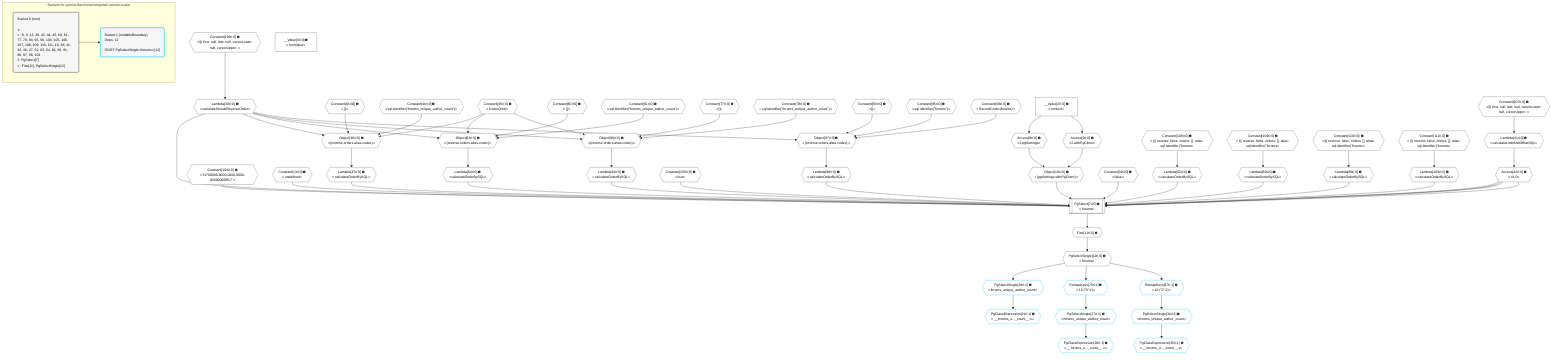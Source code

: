 %%{init: {'themeVariables': { 'fontSize': '12px'}}}%%
graph TD
    classDef path fill:#eee,stroke:#000,color:#000
    classDef plan fill:#fff,stroke-width:1px,color:#000
    classDef itemplan fill:#fff,stroke-width:2px,color:#000
    classDef unbatchedplan fill:#dff,stroke-width:1px,color:#000
    classDef sideeffectplan fill:#fcc,stroke-width:2px,color:#000
    classDef bucket fill:#f6f6f6,color:#000,stroke-width:2px,text-align:left


    %% plan dependencies
    PgSelect7[["PgSelect[7∈0] ➊<br />ᐸforumsᐳ"]]:::plan
    Object10{{"Object[10∈0] ➊<br />ᐸ{pgSettings,withPgClient}ᐳ"}}:::plan
    Constant104{{"Constant[104∈0] ➊<br />ᐸ'f1700000-0000-0000-0000-000000000f17'ᐳ"}}:::plan
    Constant13{{"Constant[13∈0] ➊<br />ᐸundefinedᐳ"}}:::plan
    Access42{{"Access[42∈0] ➊<br />ᐸ41.0ᐳ"}}:::plan
    Lambda47{{"Lambda[47∈0] ➊<br />ᐸcalculateOrderBySQLᐳ"}}:::plan
    Lambda52{{"Lambda[52∈0] ➊<br />ᐸcalculateOrderBySQLᐳ"}}:::plan
    Constant105{{"Constant[105∈0] ➊<br />ᐸtrueᐳ"}}:::plan
    Lambda64{{"Lambda[64∈0] ➊<br />ᐸcalculateOrderBySQLᐳ"}}:::plan
    Lambda69{{"Lambda[69∈0] ➊<br />ᐸcalculateOrderBySQLᐳ"}}:::plan
    Constant39{{"Constant[39∈0] ➊<br />ᐸfalseᐳ"}}:::plan
    Lambda81{{"Lambda[81∈0] ➊<br />ᐸcalculateOrderBySQLᐳ"}}:::plan
    Lambda86{{"Lambda[86∈0] ➊<br />ᐸcalculateOrderBySQLᐳ"}}:::plan
    Lambda38{{"Lambda[38∈0] ➊<br />ᐸcalculateShouldReverseOrderᐳ"}}:::plan
    Lambda98{{"Lambda[98∈0] ➊<br />ᐸcalculateOrderBySQLᐳ"}}:::plan
    Lambda103{{"Lambda[103∈0] ➊<br />ᐸcalculateOrderBySQLᐳ"}}:::plan
    Object10 & Constant104 & Constant13 & Access42 & Lambda47 & Lambda52 & Constant105 & Access42 & Lambda64 & Lambda69 & Constant39 & Access42 & Lambda81 & Lambda86 & Lambda38 & Access42 & Lambda98 & Lambda103 --> PgSelect7
    Object46{{"Object[46∈0] ➊<br />ᐸ{reverse,orders,alias,codec}ᐳ"}}:::plan
    Constant43{{"Constant[43∈0] ➊<br />ᐸ[]ᐳ"}}:::plan
    Constant44{{"Constant[44∈0] ➊<br />ᐸsql.identifier(”forums_unique_author_count”)ᐳ"}}:::plan
    Constant45{{"Constant[45∈0] ➊<br />ᐸCodec(int4)ᐳ"}}:::plan
    Lambda38 & Constant43 & Constant44 & Constant45 --> Object46
    Object63{{"Object[63∈0] ➊<br />ᐸ{reverse,orders,alias,codec}ᐳ"}}:::plan
    Constant60{{"Constant[60∈0] ➊<br />ᐸ[]ᐳ"}}:::plan
    Constant61{{"Constant[61∈0] ➊<br />ᐸsql.identifier(”forums_unique_author_count”)ᐳ"}}:::plan
    Lambda38 & Constant60 & Constant61 & Constant45 --> Object63
    Object80{{"Object[80∈0] ➊<br />ᐸ{reverse,orders,alias,codec}ᐳ"}}:::plan
    Constant77{{"Constant[77∈0] ➊<br />ᐸ[]ᐳ"}}:::plan
    Constant78{{"Constant[78∈0] ➊<br />ᐸsql.identifier(”forums_unique_author_count”)ᐳ"}}:::plan
    Lambda38 & Constant77 & Constant78 & Constant45 --> Object80
    Object97{{"Object[97∈0] ➊<br />ᐸ{reverse,orders,alias,codec}ᐳ"}}:::plan
    Constant94{{"Constant[94∈0] ➊<br />ᐸ[]ᐳ"}}:::plan
    Constant95{{"Constant[95∈0] ➊<br />ᐸsql.identifier(”forums”)ᐳ"}}:::plan
    Constant96{{"Constant[96∈0] ➊<br />ᐸRecordCodec(forums)ᐳ"}}:::plan
    Lambda38 & Constant94 & Constant95 & Constant96 --> Object97
    Access8{{"Access[8∈0] ➊<br />ᐸ2.pgSettingsᐳ"}}:::plan
    Access9{{"Access[9∈0] ➊<br />ᐸ2.withPgClientᐳ"}}:::plan
    Access8 & Access9 --> Object10
    __Value2["__Value[2∈0] ➊<br />ᐸcontextᐳ"]:::plan
    __Value2 --> Access8
    __Value2 --> Access9
    First11{{"First[11∈0] ➊"}}:::plan
    PgSelect7 --> First11
    PgSelectSingle12{{"PgSelectSingle[12∈0] ➊<br />ᐸforumsᐳ"}}:::plan
    First11 --> PgSelectSingle12
    Constant106{{"Constant[106∈0] ➊<br />ᐸ§{ first: null, last: null, cursorLower: null, cursorUpper: ᐳ"}}:::plan
    Constant106 --> Lambda38
    Lambda41{{"Lambda[41∈0] ➊<br />ᐸcalculateLimitAndOffsetSQLᐳ"}}:::plan
    Constant107{{"Constant[107∈0] ➊<br />ᐸ§{ first: null, last: null, cursorLower: null, cursorUpper: ᐳ"}}:::plan
    Constant107 --> Lambda41
    Lambda41 --> Access42
    Object46 --> Lambda47
    Constant108{{"Constant[108∈0] ➊<br />ᐸ§{ reverse: false, orders: [], alias: sql.identifier(”forumsᐳ"}}:::plan
    Constant108 --> Lambda52
    Object63 --> Lambda64
    Constant109{{"Constant[109∈0] ➊<br />ᐸ§{ reverse: false, orders: [], alias: sql.identifier(”forumsᐳ"}}:::plan
    Constant109 --> Lambda69
    Object80 --> Lambda81
    Constant110{{"Constant[110∈0] ➊<br />ᐸ§{ reverse: false, orders: [], alias: sql.identifier(”forumsᐳ"}}:::plan
    Constant110 --> Lambda86
    Object97 --> Lambda98
    Constant111{{"Constant[111∈0] ➊<br />ᐸ§{ reverse: false, orders: [], alias: sql.identifier(”forumsᐳ"}}:::plan
    Constant111 --> Lambda103
    __Value4["__Value[4∈0] ➊<br />ᐸrootValueᐳ"]:::plan
    PgSelectSingle20{{"PgSelectSingle[20∈1] ➊<br />ᐸforums_unique_author_countᐳ"}}:::plan
    PgSelectSingle12 --> PgSelectSingle20
    PgClassExpression21{{"PgClassExpression[21∈1] ➊<br />ᐸ__forums_u..._count__.vᐳ"}}:::plan
    PgSelectSingle20 --> PgClassExpression21
    PgSelectSingle27{{"PgSelectSingle[27∈1] ➊<br />ᐸforums_unique_author_countᐳ"}}:::plan
    RemapKeys70{{"RemapKeys[70∈1] ➊<br />ᐸ12:{”0”:1}ᐳ"}}:::plan
    RemapKeys70 --> PgSelectSingle27
    PgClassExpression28{{"PgClassExpression[28∈1] ➊<br />ᐸ__forums_u..._count__.vᐳ"}}:::plan
    PgSelectSingle27 --> PgClassExpression28
    PgSelectSingle34{{"PgSelectSingle[34∈1] ➊<br />ᐸforums_unique_author_countᐳ"}}:::plan
    RemapKeys87{{"RemapKeys[87∈1] ➊<br />ᐸ12:{”0”:2}ᐳ"}}:::plan
    RemapKeys87 --> PgSelectSingle34
    PgClassExpression35{{"PgClassExpression[35∈1] ➊<br />ᐸ__forums_u..._count__.vᐳ"}}:::plan
    PgSelectSingle34 --> PgClassExpression35
    PgSelectSingle12 --> RemapKeys70
    PgSelectSingle12 --> RemapKeys87

    %% define steps

    subgraph "Buckets for queries/functions/computed-column-scalar"
    Bucket0("Bucket 0 (root)<br /><br />1: <br />ᐳ: 8, 9, 13, 39, 43, 44, 45, 60, 61, 77, 78, 94, 95, 96, 104, 105, 106, 107, 108, 109, 110, 111, 10, 38, 41, 42, 46, 47, 52, 63, 64, 69, 80, 81, 86, 97, 98, 103<br />2: PgSelect[7]<br />ᐳ: First[11], PgSelectSingle[12]"):::bucket
    classDef bucket0 stroke:#696969
    class Bucket0,__Value2,__Value4,PgSelect7,Access8,Access9,Object10,First11,PgSelectSingle12,Constant13,Lambda38,Constant39,Lambda41,Access42,Constant43,Constant44,Constant45,Object46,Lambda47,Lambda52,Constant60,Constant61,Object63,Lambda64,Lambda69,Constant77,Constant78,Object80,Lambda81,Lambda86,Constant94,Constant95,Constant96,Object97,Lambda98,Lambda103,Constant104,Constant105,Constant106,Constant107,Constant108,Constant109,Constant110,Constant111 bucket0
    Bucket1("Bucket 1 (nullableBoundary)<br />Deps: 12<br /><br />ROOT PgSelectSingleᐸforumsᐳ[12]"):::bucket
    classDef bucket1 stroke:#00bfff
    class Bucket1,PgSelectSingle20,PgClassExpression21,PgSelectSingle27,PgClassExpression28,PgSelectSingle34,PgClassExpression35,RemapKeys70,RemapKeys87 bucket1
    Bucket0 --> Bucket1
    end